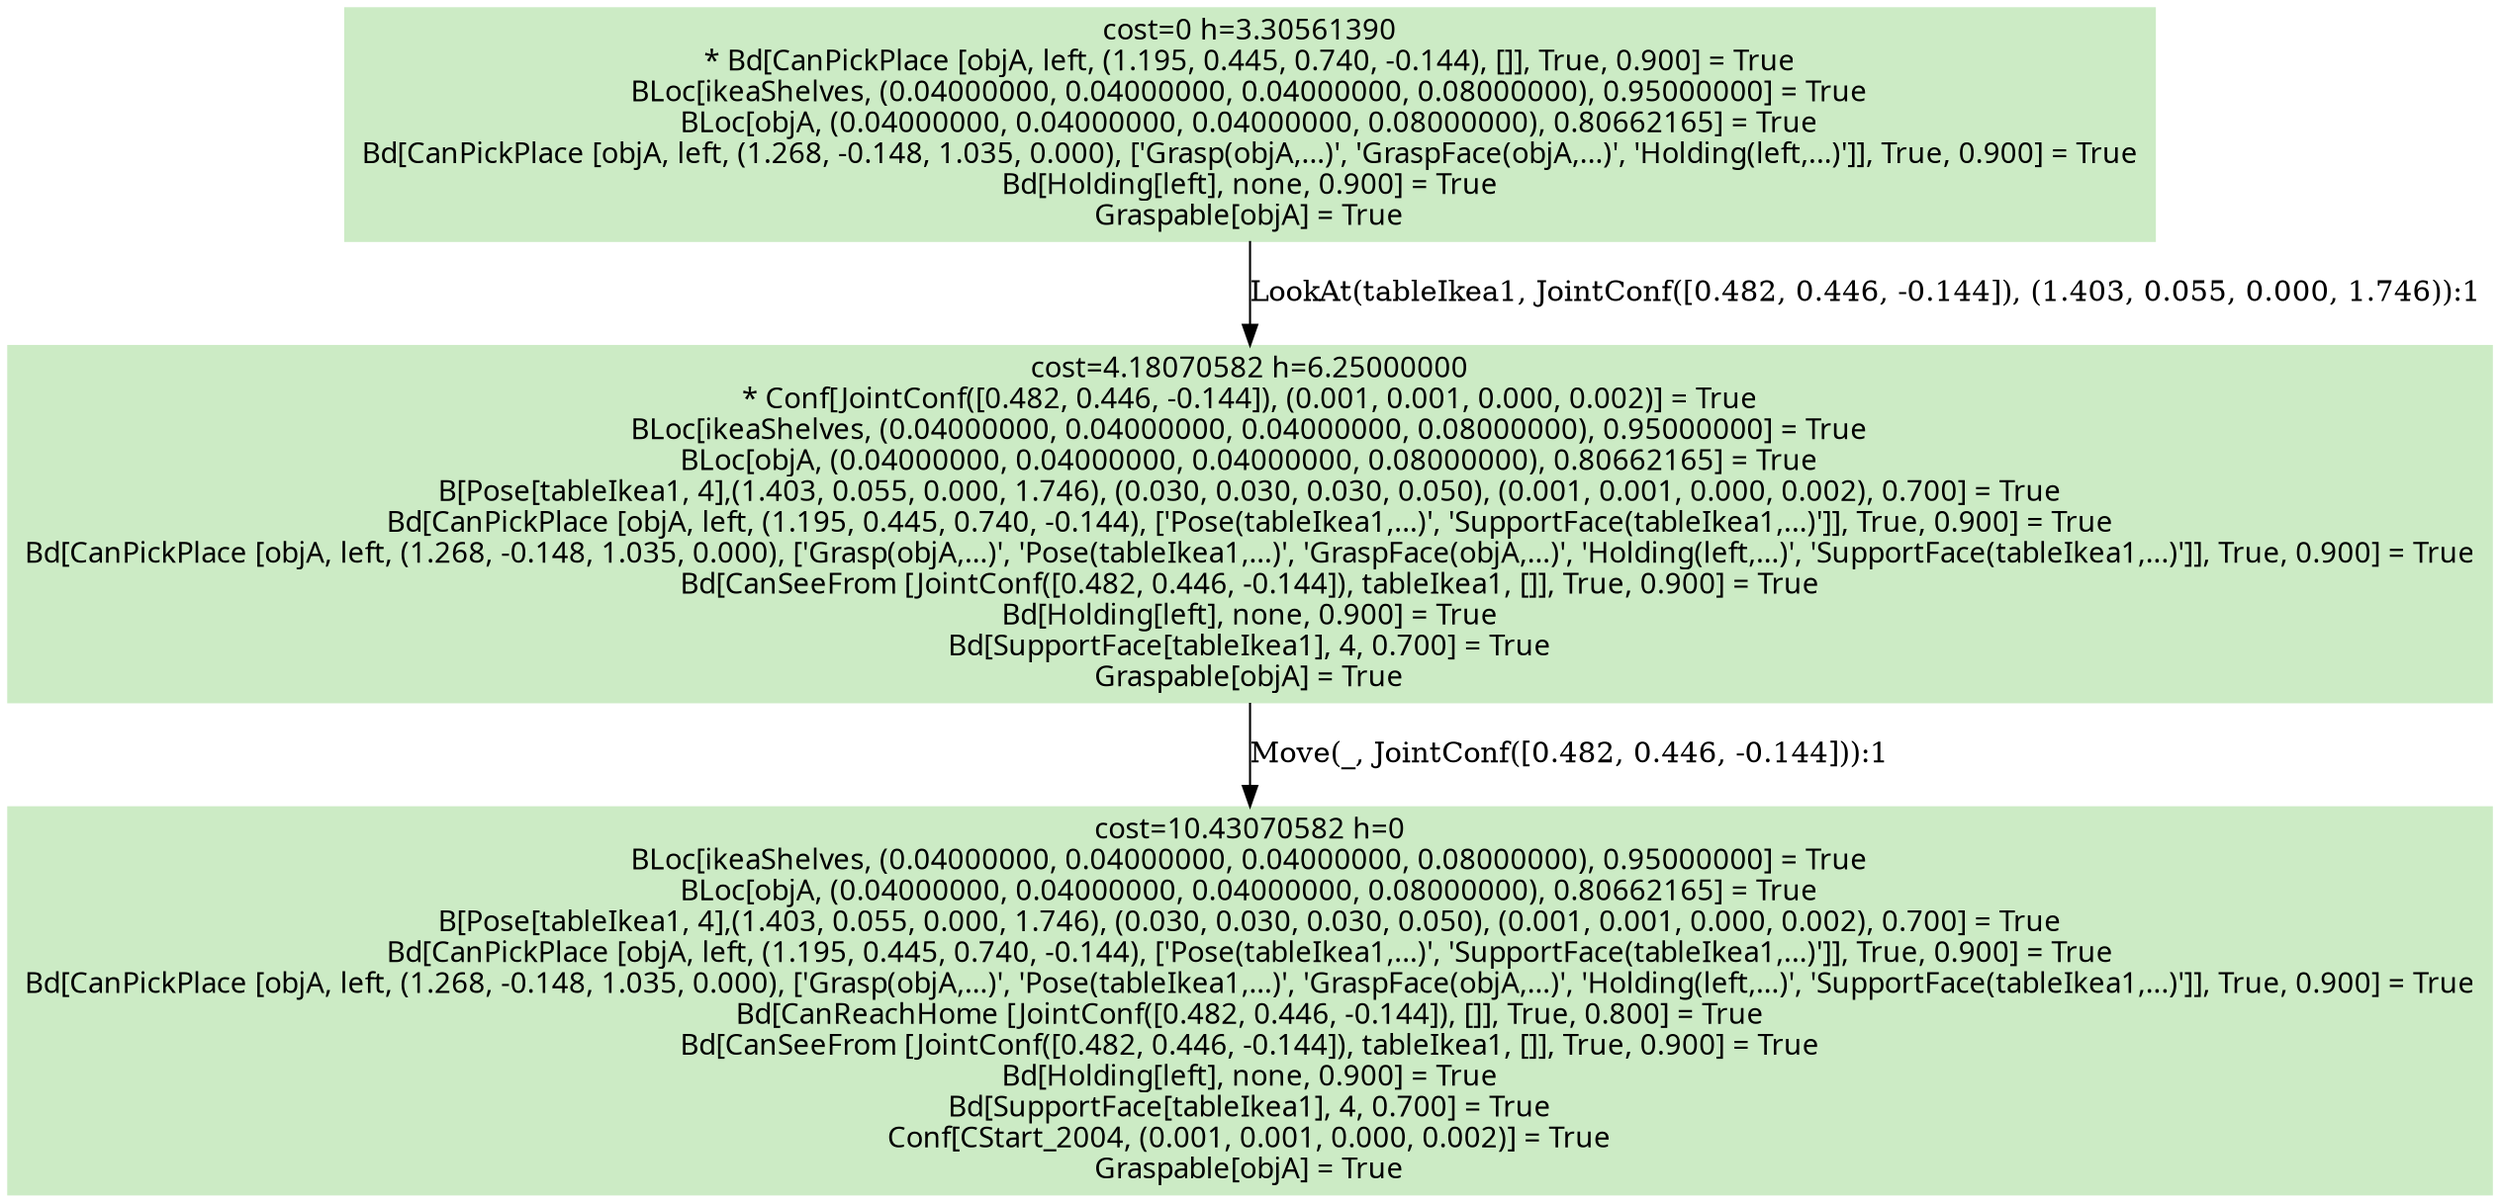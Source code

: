 digraph G {
    ordering=out;
    node [fontname=HelveticaBold];
    "821" [shape=box, label="cost=0 h=3.30561390\n* Bd[CanPickPlace [objA, left, (1.195, 0.445, 0.740, -0.144), []], True, 0.900] = True\nBLoc[ikeaShelves, (0.04000000, 0.04000000, 0.04000000, 0.08000000), 0.95000000] = True\nBLoc[objA, (0.04000000, 0.04000000, 0.04000000, 0.08000000), 0.80662165] = True\nBd[CanPickPlace [objA, left, (1.268, -0.148, 1.035, 0.000), ['Grasp(objA,...)', 'GraspFace(objA,...)', 'Holding(left,...)']], True, 0.900] = True\nBd[Holding[left], none, 0.900] = True\nGraspable[objA] = True\n"];
    "834" [shape=box, label="cost=4.18070582 h=6.25000000\n* Conf[JointConf([0.482, 0.446, -0.144]), (0.001, 0.001, 0.000, 0.002)] = True\nBLoc[ikeaShelves, (0.04000000, 0.04000000, 0.04000000, 0.08000000), 0.95000000] = True\nBLoc[objA, (0.04000000, 0.04000000, 0.04000000, 0.08000000), 0.80662165] = True\nB[Pose[tableIkea1, 4],(1.403, 0.055, 0.000, 1.746), (0.030, 0.030, 0.030, 0.050), (0.001, 0.001, 0.000, 0.002), 0.700] = True\nBd[CanPickPlace [objA, left, (1.195, 0.445, 0.740, -0.144), ['Pose(tableIkea1,...)', 'SupportFace(tableIkea1,...)']], True, 0.900] = True\nBd[CanPickPlace [objA, left, (1.268, -0.148, 1.035, 0.000), ['Grasp(objA,...)', 'Pose(tableIkea1,...)', 'GraspFace(objA,...)', 'Holding(left,...)', 'SupportFace(tableIkea1,...)']], True, 0.900] = True\nBd[CanSeeFrom [JointConf([0.482, 0.446, -0.144]), tableIkea1, []], True, 0.900] = True\nBd[Holding[left], none, 0.900] = True\nBd[SupportFace[tableIkea1], 4, 0.700] = True\nGraspable[objA] = True\n"];
    "821" [shape=box, style=filled, colorscheme=pastel16, color=2, label="cost=0 h=3.30561390\n* Bd[CanPickPlace [objA, left, (1.195, 0.445, 0.740, -0.144), []], True, 0.900] = True\nBLoc[ikeaShelves, (0.04000000, 0.04000000, 0.04000000, 0.08000000), 0.95000000] = True\nBLoc[objA, (0.04000000, 0.04000000, 0.04000000, 0.08000000), 0.80662165] = True\nBd[CanPickPlace [objA, left, (1.268, -0.148, 1.035, 0.000), ['Grasp(objA,...)', 'GraspFace(objA,...)', 'Holding(left,...)']], True, 0.900] = True\nBd[Holding[left], none, 0.900] = True\nGraspable[objA] = True\n"];
    "821" -> "834"[label="LookAt(tableIkea1, JointConf([0.482, 0.446, -0.144]), (1.403, 0.055, 0.000, 1.746)):1"];
    "848" [shape=box, label="cost=10.43070582 h=0\nBLoc[ikeaShelves, (0.04000000, 0.04000000, 0.04000000, 0.08000000), 0.95000000] = True\nBLoc[objA, (0.04000000, 0.04000000, 0.04000000, 0.08000000), 0.80662165] = True\nB[Pose[tableIkea1, 4],(1.403, 0.055, 0.000, 1.746), (0.030, 0.030, 0.030, 0.050), (0.001, 0.001, 0.000, 0.002), 0.700] = True\nBd[CanPickPlace [objA, left, (1.195, 0.445, 0.740, -0.144), ['Pose(tableIkea1,...)', 'SupportFace(tableIkea1,...)']], True, 0.900] = True\nBd[CanPickPlace [objA, left, (1.268, -0.148, 1.035, 0.000), ['Grasp(objA,...)', 'Pose(tableIkea1,...)', 'GraspFace(objA,...)', 'Holding(left,...)', 'SupportFace(tableIkea1,...)']], True, 0.900] = True\nBd[CanReachHome [JointConf([0.482, 0.446, -0.144]), []], True, 0.800] = True\nBd[CanSeeFrom [JointConf([0.482, 0.446, -0.144]), tableIkea1, []], True, 0.900] = True\nBd[Holding[left], none, 0.900] = True\nBd[SupportFace[tableIkea1], 4, 0.700] = True\nConf[CStart_2004, (0.001, 0.001, 0.000, 0.002)] = True\nGraspable[objA] = True\n"];
    "834" [shape=box, style=filled, colorscheme=pastel16, color=2, label="cost=4.18070582 h=6.25000000\n* Conf[JointConf([0.482, 0.446, -0.144]), (0.001, 0.001, 0.000, 0.002)] = True\nBLoc[ikeaShelves, (0.04000000, 0.04000000, 0.04000000, 0.08000000), 0.95000000] = True\nBLoc[objA, (0.04000000, 0.04000000, 0.04000000, 0.08000000), 0.80662165] = True\nB[Pose[tableIkea1, 4],(1.403, 0.055, 0.000, 1.746), (0.030, 0.030, 0.030, 0.050), (0.001, 0.001, 0.000, 0.002), 0.700] = True\nBd[CanPickPlace [objA, left, (1.195, 0.445, 0.740, -0.144), ['Pose(tableIkea1,...)', 'SupportFace(tableIkea1,...)']], True, 0.900] = True\nBd[CanPickPlace [objA, left, (1.268, -0.148, 1.035, 0.000), ['Grasp(objA,...)', 'Pose(tableIkea1,...)', 'GraspFace(objA,...)', 'Holding(left,...)', 'SupportFace(tableIkea1,...)']], True, 0.900] = True\nBd[CanSeeFrom [JointConf([0.482, 0.446, -0.144]), tableIkea1, []], True, 0.900] = True\nBd[Holding[left], none, 0.900] = True\nBd[SupportFace[tableIkea1], 4, 0.700] = True\nGraspable[objA] = True\n"];
    "834" -> "848"[label="Move(_, JointConf([0.482, 0.446, -0.144])):1"];
    "821" [shape=box, style=filled, colorscheme=pastel16,color=3];
    "834" [shape=box, style=filled, colorscheme=pastel16,color=3];
    "848" [shape=box, style=filled, colorscheme=pastel16,color=3];
}
